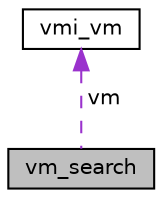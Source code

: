 digraph "vm_search"
{
  edge [fontname="Helvetica",fontsize="10",labelfontname="Helvetica",labelfontsize="10"];
  node [fontname="Helvetica",fontsize="10",shape=record];
  Node1 [label="vm_search",height=0.2,width=0.4,color="black", fillcolor="grey75", style="filled" fontcolor="black"];
  Node2 -> Node1 [dir="back",color="darkorchid3",fontsize="10",style="dashed",label=" vm" ,fontname="Helvetica"];
  Node2 [label="vmi_vm",height=0.2,width=0.4,color="black", fillcolor="white", style="filled",URL="$structvmi__vm.html"];
}
